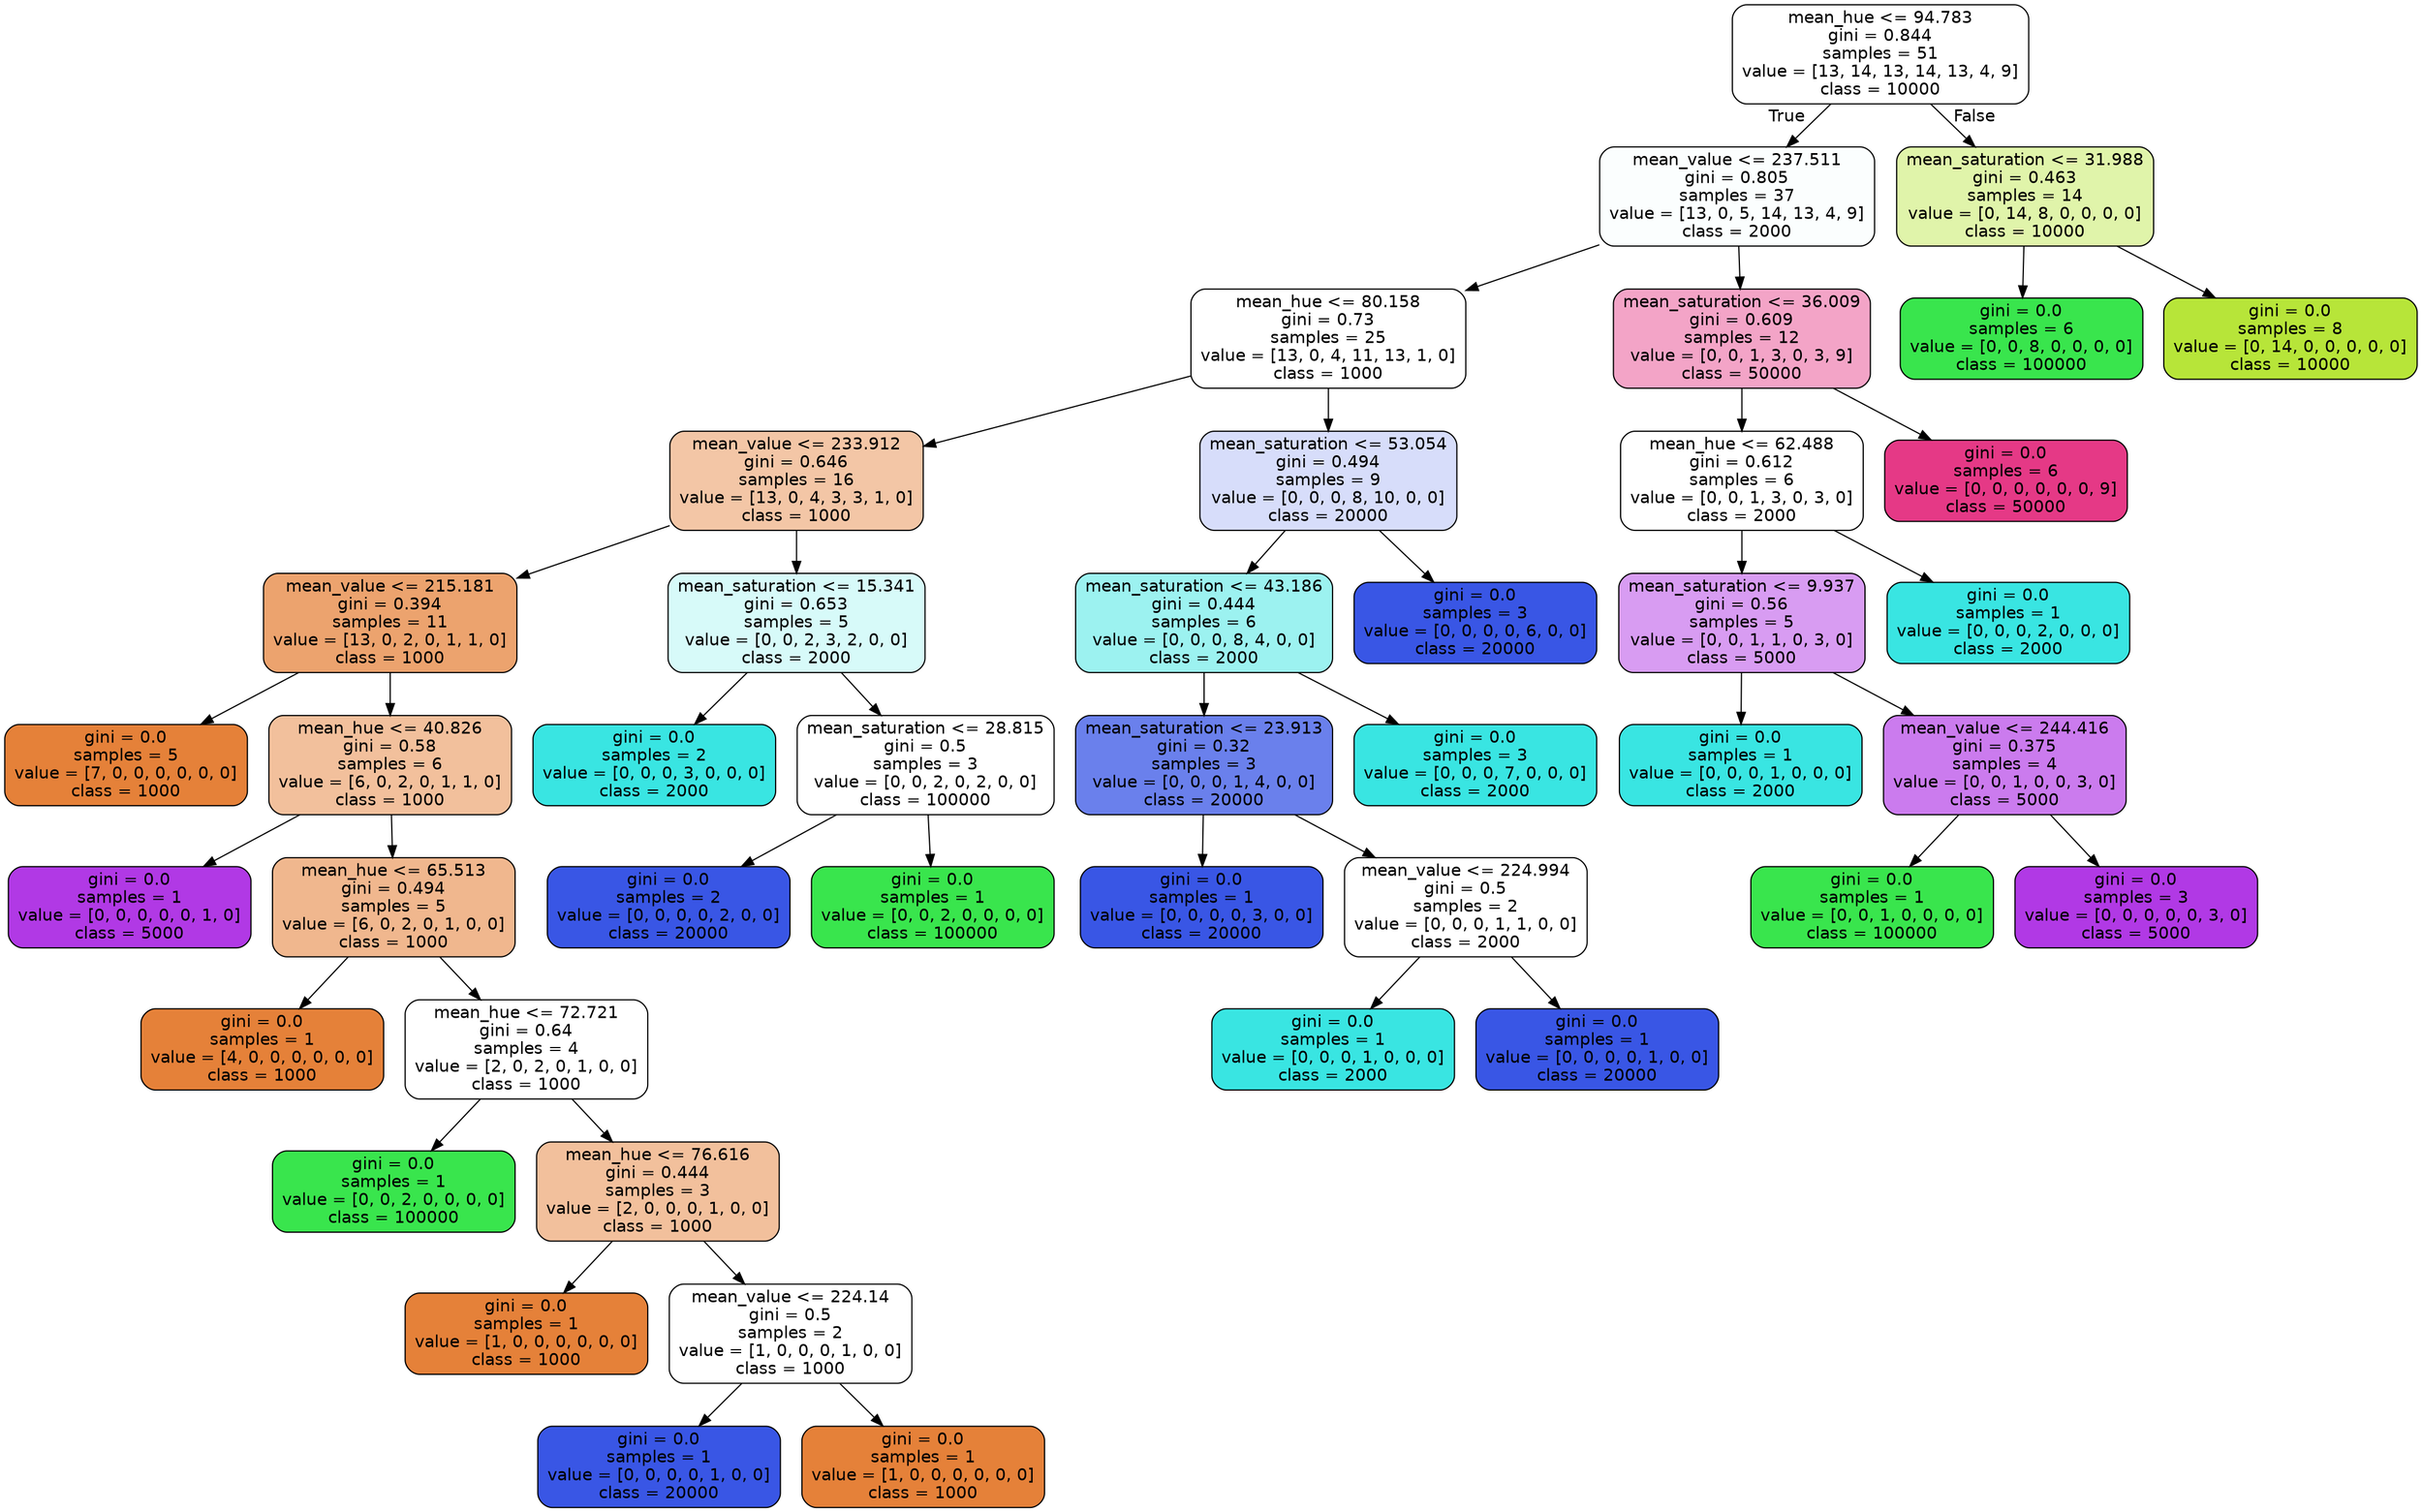 digraph Tree {
node [shape=box, style="filled, rounded", color="black", fontname="helvetica"] ;
edge [fontname="helvetica"] ;
0 [label="mean_hue <= 94.783\ngini = 0.844\nsamples = 51\nvalue = [13, 14, 13, 14, 13, 4, 9]\nclass = 10000", fillcolor="#ffffff"] ;
1 [label="mean_value <= 237.511\ngini = 0.805\nsamples = 37\nvalue = [13, 0, 5, 14, 13, 4, 9]\nclass = 2000", fillcolor="#fbfefe"] ;
0 -> 1 [labeldistance=2.5, labelangle=45, headlabel="True"] ;
2 [label="mean_hue <= 80.158\ngini = 0.73\nsamples = 25\nvalue = [13, 0, 4, 11, 13, 1, 0]\nclass = 1000", fillcolor="#ffffff"] ;
1 -> 2 ;
3 [label="mean_value <= 233.912\ngini = 0.646\nsamples = 16\nvalue = [13, 0, 4, 3, 3, 1, 0]\nclass = 1000", fillcolor="#f3c6a6"] ;
2 -> 3 ;
4 [label="mean_value <= 215.181\ngini = 0.394\nsamples = 11\nvalue = [13, 0, 2, 0, 1, 1, 0]\nclass = 1000", fillcolor="#eca36e"] ;
3 -> 4 ;
5 [label="gini = 0.0\nsamples = 5\nvalue = [7, 0, 0, 0, 0, 0, 0]\nclass = 1000", fillcolor="#e58139"] ;
4 -> 5 ;
6 [label="mean_hue <= 40.826\ngini = 0.58\nsamples = 6\nvalue = [6, 0, 2, 0, 1, 1, 0]\nclass = 1000", fillcolor="#f2c09c"] ;
4 -> 6 ;
7 [label="gini = 0.0\nsamples = 1\nvalue = [0, 0, 0, 0, 0, 1, 0]\nclass = 5000", fillcolor="#b139e5"] ;
6 -> 7 ;
8 [label="mean_hue <= 65.513\ngini = 0.494\nsamples = 5\nvalue = [6, 0, 2, 0, 1, 0, 0]\nclass = 1000", fillcolor="#f0b78e"] ;
6 -> 8 ;
9 [label="gini = 0.0\nsamples = 1\nvalue = [4, 0, 0, 0, 0, 0, 0]\nclass = 1000", fillcolor="#e58139"] ;
8 -> 9 ;
10 [label="mean_hue <= 72.721\ngini = 0.64\nsamples = 4\nvalue = [2, 0, 2, 0, 1, 0, 0]\nclass = 1000", fillcolor="#ffffff"] ;
8 -> 10 ;
11 [label="gini = 0.0\nsamples = 1\nvalue = [0, 0, 2, 0, 0, 0, 0]\nclass = 100000", fillcolor="#39e54d"] ;
10 -> 11 ;
12 [label="mean_hue <= 76.616\ngini = 0.444\nsamples = 3\nvalue = [2, 0, 0, 0, 1, 0, 0]\nclass = 1000", fillcolor="#f2c09c"] ;
10 -> 12 ;
13 [label="gini = 0.0\nsamples = 1\nvalue = [1, 0, 0, 0, 0, 0, 0]\nclass = 1000", fillcolor="#e58139"] ;
12 -> 13 ;
14 [label="mean_value <= 224.14\ngini = 0.5\nsamples = 2\nvalue = [1, 0, 0, 0, 1, 0, 0]\nclass = 1000", fillcolor="#ffffff"] ;
12 -> 14 ;
15 [label="gini = 0.0\nsamples = 1\nvalue = [0, 0, 0, 0, 1, 0, 0]\nclass = 20000", fillcolor="#3956e5"] ;
14 -> 15 ;
16 [label="gini = 0.0\nsamples = 1\nvalue = [1, 0, 0, 0, 0, 0, 0]\nclass = 1000", fillcolor="#e58139"] ;
14 -> 16 ;
17 [label="mean_saturation <= 15.341\ngini = 0.653\nsamples = 5\nvalue = [0, 0, 2, 3, 2, 0, 0]\nclass = 2000", fillcolor="#d7faf9"] ;
3 -> 17 ;
18 [label="gini = 0.0\nsamples = 2\nvalue = [0, 0, 0, 3, 0, 0, 0]\nclass = 2000", fillcolor="#39e5e2"] ;
17 -> 18 ;
19 [label="mean_saturation <= 28.815\ngini = 0.5\nsamples = 3\nvalue = [0, 0, 2, 0, 2, 0, 0]\nclass = 100000", fillcolor="#ffffff"] ;
17 -> 19 ;
20 [label="gini = 0.0\nsamples = 2\nvalue = [0, 0, 0, 0, 2, 0, 0]\nclass = 20000", fillcolor="#3956e5"] ;
19 -> 20 ;
21 [label="gini = 0.0\nsamples = 1\nvalue = [0, 0, 2, 0, 0, 0, 0]\nclass = 100000", fillcolor="#39e54d"] ;
19 -> 21 ;
22 [label="mean_saturation <= 53.054\ngini = 0.494\nsamples = 9\nvalue = [0, 0, 0, 8, 10, 0, 0]\nclass = 20000", fillcolor="#d7ddfa"] ;
2 -> 22 ;
23 [label="mean_saturation <= 43.186\ngini = 0.444\nsamples = 6\nvalue = [0, 0, 0, 8, 4, 0, 0]\nclass = 2000", fillcolor="#9cf2f0"] ;
22 -> 23 ;
24 [label="mean_saturation <= 23.913\ngini = 0.32\nsamples = 3\nvalue = [0, 0, 0, 1, 4, 0, 0]\nclass = 20000", fillcolor="#6a80ec"] ;
23 -> 24 ;
25 [label="gini = 0.0\nsamples = 1\nvalue = [0, 0, 0, 0, 3, 0, 0]\nclass = 20000", fillcolor="#3956e5"] ;
24 -> 25 ;
26 [label="mean_value <= 224.994\ngini = 0.5\nsamples = 2\nvalue = [0, 0, 0, 1, 1, 0, 0]\nclass = 2000", fillcolor="#ffffff"] ;
24 -> 26 ;
27 [label="gini = 0.0\nsamples = 1\nvalue = [0, 0, 0, 1, 0, 0, 0]\nclass = 2000", fillcolor="#39e5e2"] ;
26 -> 27 ;
28 [label="gini = 0.0\nsamples = 1\nvalue = [0, 0, 0, 0, 1, 0, 0]\nclass = 20000", fillcolor="#3956e5"] ;
26 -> 28 ;
29 [label="gini = 0.0\nsamples = 3\nvalue = [0, 0, 0, 7, 0, 0, 0]\nclass = 2000", fillcolor="#39e5e2"] ;
23 -> 29 ;
30 [label="gini = 0.0\nsamples = 3\nvalue = [0, 0, 0, 0, 6, 0, 0]\nclass = 20000", fillcolor="#3956e5"] ;
22 -> 30 ;
31 [label="mean_saturation <= 36.009\ngini = 0.609\nsamples = 12\nvalue = [0, 0, 1, 3, 0, 3, 9]\nclass = 50000", fillcolor="#f3a4c7"] ;
1 -> 31 ;
32 [label="mean_hue <= 62.488\ngini = 0.612\nsamples = 6\nvalue = [0, 0, 1, 3, 0, 3, 0]\nclass = 2000", fillcolor="#ffffff"] ;
31 -> 32 ;
33 [label="mean_saturation <= 9.937\ngini = 0.56\nsamples = 5\nvalue = [0, 0, 1, 1, 0, 3, 0]\nclass = 5000", fillcolor="#d89cf2"] ;
32 -> 33 ;
34 [label="gini = 0.0\nsamples = 1\nvalue = [0, 0, 0, 1, 0, 0, 0]\nclass = 2000", fillcolor="#39e5e2"] ;
33 -> 34 ;
35 [label="mean_value <= 244.416\ngini = 0.375\nsamples = 4\nvalue = [0, 0, 1, 0, 0, 3, 0]\nclass = 5000", fillcolor="#cb7bee"] ;
33 -> 35 ;
36 [label="gini = 0.0\nsamples = 1\nvalue = [0, 0, 1, 0, 0, 0, 0]\nclass = 100000", fillcolor="#39e54d"] ;
35 -> 36 ;
37 [label="gini = 0.0\nsamples = 3\nvalue = [0, 0, 0, 0, 0, 3, 0]\nclass = 5000", fillcolor="#b139e5"] ;
35 -> 37 ;
38 [label="gini = 0.0\nsamples = 1\nvalue = [0, 0, 0, 2, 0, 0, 0]\nclass = 2000", fillcolor="#39e5e2"] ;
32 -> 38 ;
39 [label="gini = 0.0\nsamples = 6\nvalue = [0, 0, 0, 0, 0, 0, 9]\nclass = 50000", fillcolor="#e53986"] ;
31 -> 39 ;
40 [label="mean_saturation <= 31.988\ngini = 0.463\nsamples = 14\nvalue = [0, 14, 8, 0, 0, 0, 0]\nclass = 10000", fillcolor="#e0f4aa"] ;
0 -> 40 [labeldistance=2.5, labelangle=-45, headlabel="False"] ;
41 [label="gini = 0.0\nsamples = 6\nvalue = [0, 0, 8, 0, 0, 0, 0]\nclass = 100000", fillcolor="#39e54d"] ;
40 -> 41 ;
42 [label="gini = 0.0\nsamples = 8\nvalue = [0, 14, 0, 0, 0, 0, 0]\nclass = 10000", fillcolor="#b7e539"] ;
40 -> 42 ;
}